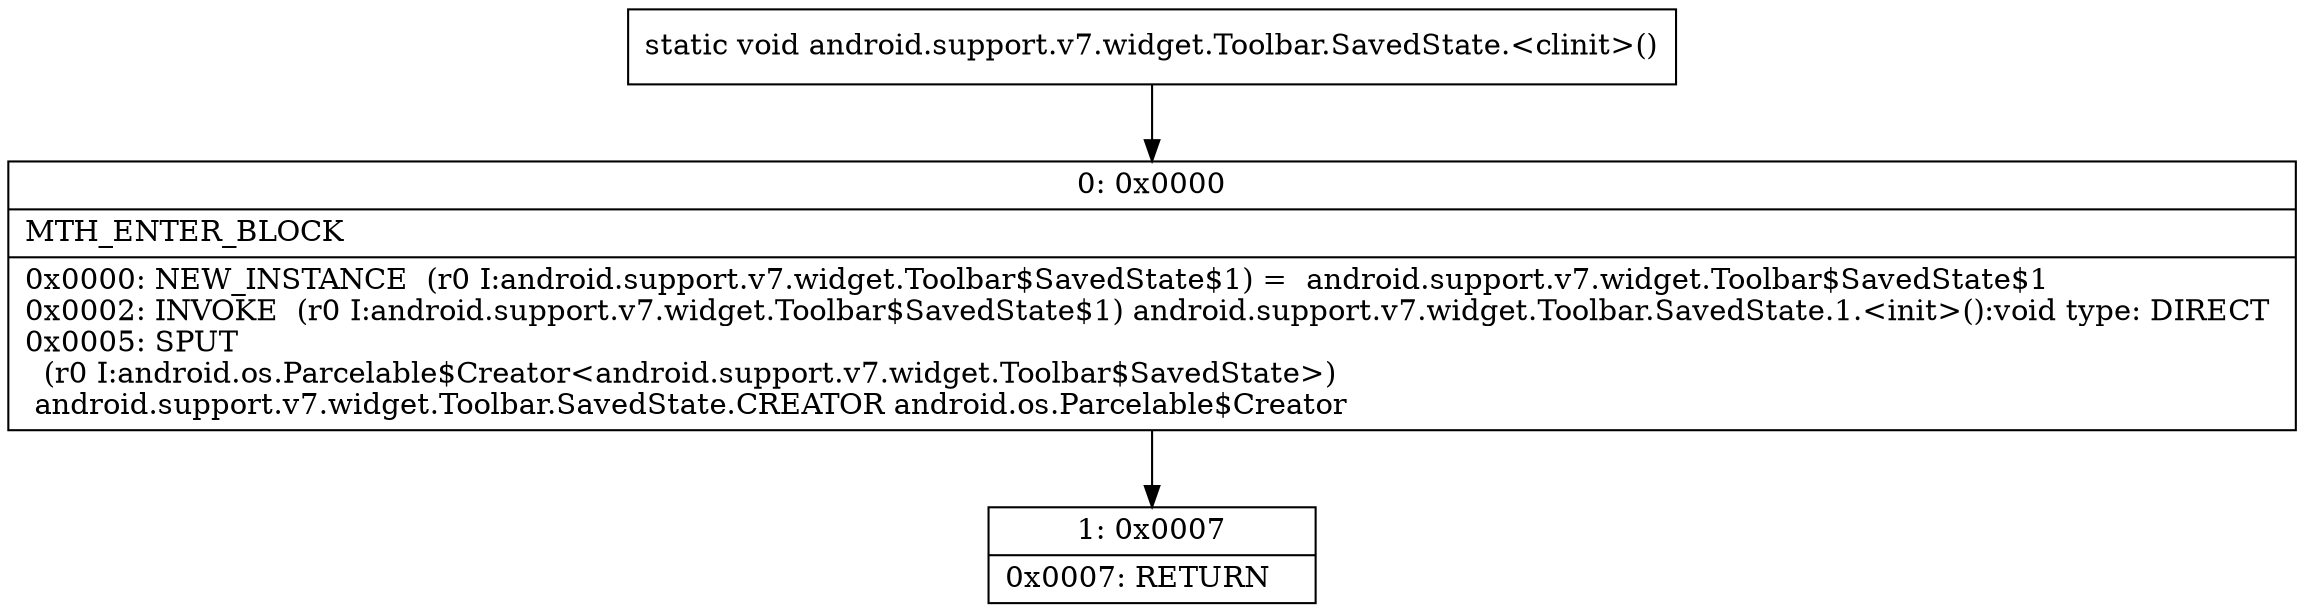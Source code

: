 digraph "CFG forandroid.support.v7.widget.Toolbar.SavedState.\<clinit\>()V" {
Node_0 [shape=record,label="{0\:\ 0x0000|MTH_ENTER_BLOCK\l|0x0000: NEW_INSTANCE  (r0 I:android.support.v7.widget.Toolbar$SavedState$1) =  android.support.v7.widget.Toolbar$SavedState$1 \l0x0002: INVOKE  (r0 I:android.support.v7.widget.Toolbar$SavedState$1) android.support.v7.widget.Toolbar.SavedState.1.\<init\>():void type: DIRECT \l0x0005: SPUT  \l  (r0 I:android.os.Parcelable$Creator\<android.support.v7.widget.Toolbar$SavedState\>)\l android.support.v7.widget.Toolbar.SavedState.CREATOR android.os.Parcelable$Creator \l}"];
Node_1 [shape=record,label="{1\:\ 0x0007|0x0007: RETURN   \l}"];
MethodNode[shape=record,label="{static void android.support.v7.widget.Toolbar.SavedState.\<clinit\>() }"];
MethodNode -> Node_0;
Node_0 -> Node_1;
}

